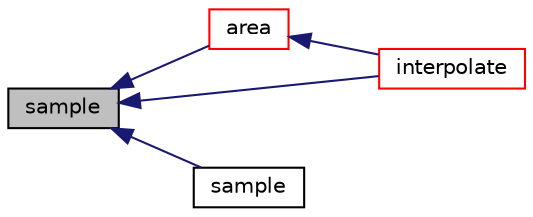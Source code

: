 digraph "sample"
{
  bgcolor="transparent";
  edge [fontname="Helvetica",fontsize="10",labelfontname="Helvetica",labelfontsize="10"];
  node [fontname="Helvetica",fontsize="10",shape=record];
  rankdir="LR";
  Node1629 [label="sample",height=0.2,width=0.4,color="black", fillcolor="grey75", style="filled", fontcolor="black"];
  Node1629 -> Node1630 [dir="back",color="midnightblue",fontsize="10",style="solid",fontname="Helvetica"];
  Node1630 [label="area",height=0.2,width=0.4,color="red",URL="$a30653.html#ad6444a0ec0e851932fe918106b45009b",tooltip="The total surface area. "];
  Node1630 -> Node1633 [dir="back",color="midnightblue",fontsize="10",style="solid",fontname="Helvetica"];
  Node1633 [label="interpolate",height=0.2,width=0.4,color="red",URL="$a30653.html#acb5e25bbcf94f482a6b194cfbde024fb",tooltip="Interpolation requested for surface. "];
  Node1629 -> Node1633 [dir="back",color="midnightblue",fontsize="10",style="solid",fontname="Helvetica"];
  Node1629 -> Node1669 [dir="back",color="midnightblue",fontsize="10",style="solid",fontname="Helvetica"];
  Node1669 [label="sample",height=0.2,width=0.4,color="black",URL="$a30653.html#a71566e337ecb88904d97647c72194b6c",tooltip="Surface sample field on surface. "];
}
